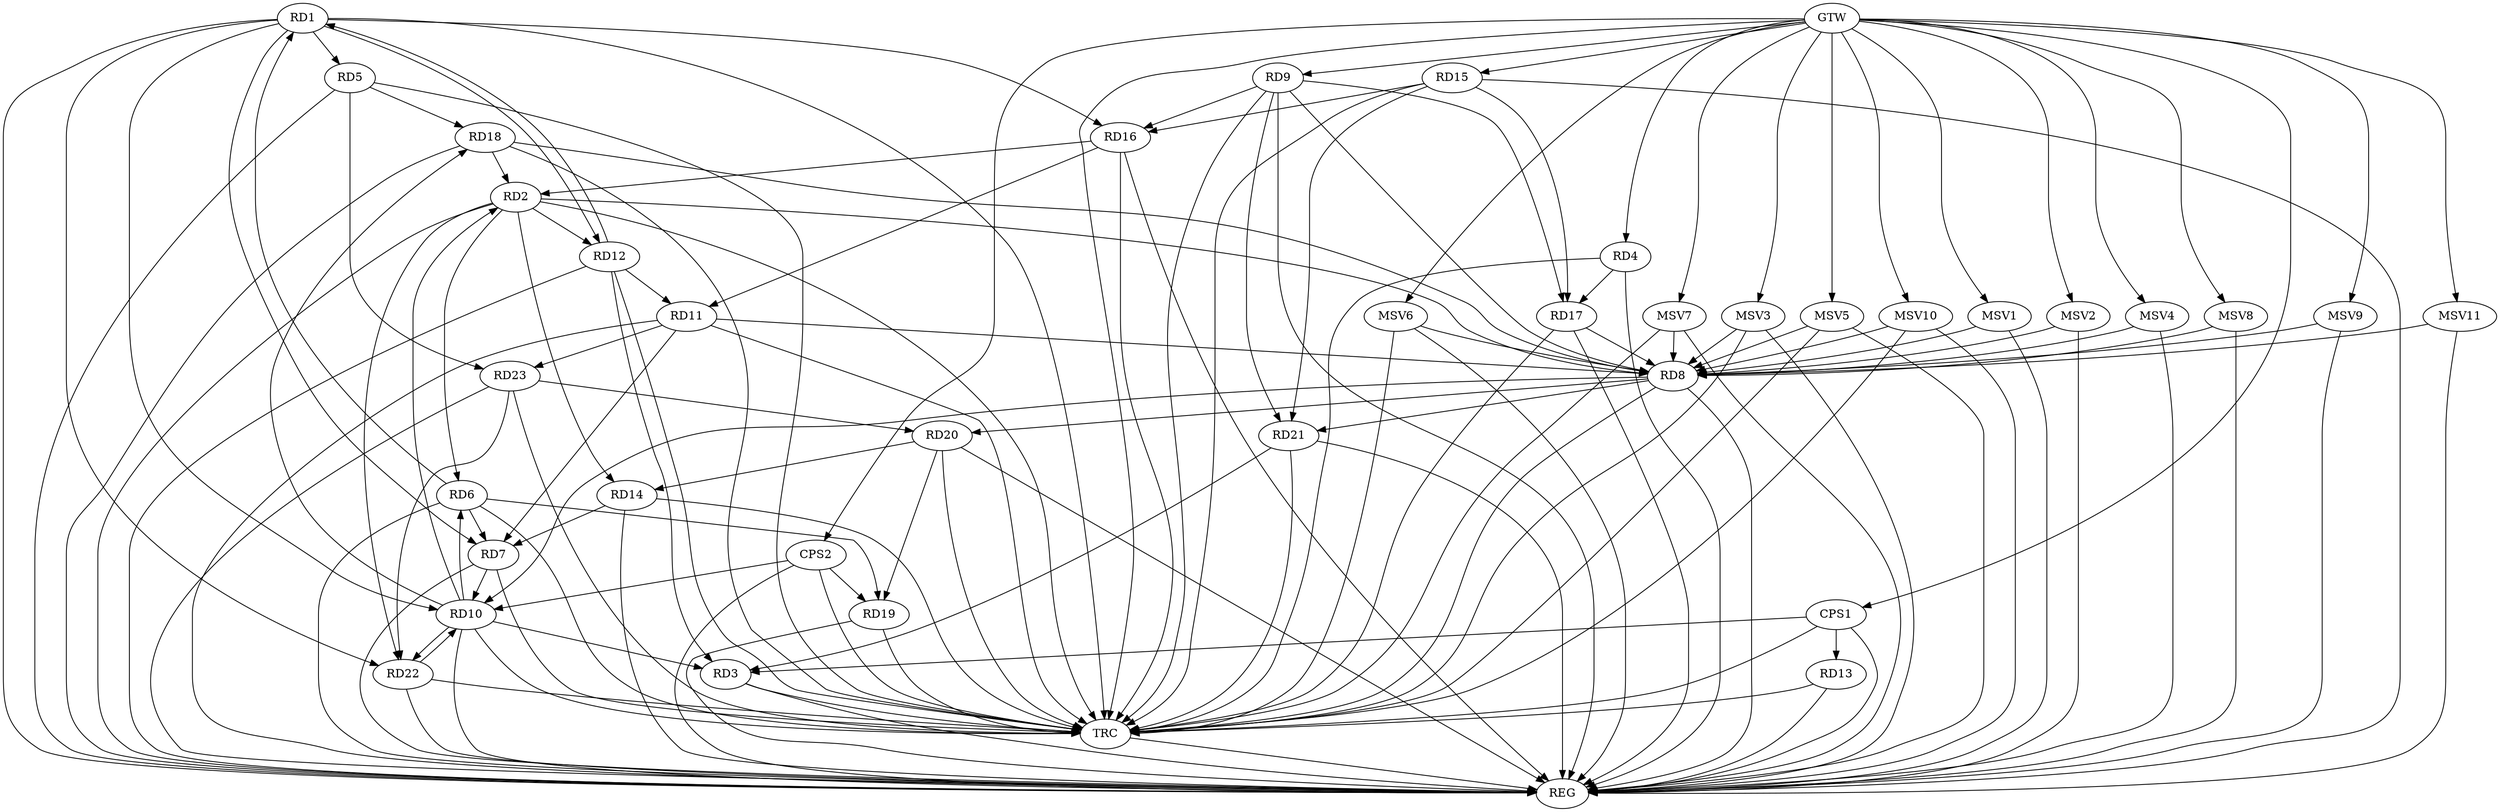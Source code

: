 strict digraph G {
  RD1 [ label="RD1" ];
  RD2 [ label="RD2" ];
  RD3 [ label="RD3" ];
  RD4 [ label="RD4" ];
  RD5 [ label="RD5" ];
  RD6 [ label="RD6" ];
  RD7 [ label="RD7" ];
  RD8 [ label="RD8" ];
  RD9 [ label="RD9" ];
  RD10 [ label="RD10" ];
  RD11 [ label="RD11" ];
  RD12 [ label="RD12" ];
  RD13 [ label="RD13" ];
  RD14 [ label="RD14" ];
  RD15 [ label="RD15" ];
  RD16 [ label="RD16" ];
  RD17 [ label="RD17" ];
  RD18 [ label="RD18" ];
  RD19 [ label="RD19" ];
  RD20 [ label="RD20" ];
  RD21 [ label="RD21" ];
  RD22 [ label="RD22" ];
  RD23 [ label="RD23" ];
  CPS1 [ label="CPS1" ];
  CPS2 [ label="CPS2" ];
  GTW [ label="GTW" ];
  REG [ label="REG" ];
  TRC [ label="TRC" ];
  MSV1 [ label="MSV1" ];
  MSV2 [ label="MSV2" ];
  MSV3 [ label="MSV3" ];
  MSV4 [ label="MSV4" ];
  MSV5 [ label="MSV5" ];
  MSV6 [ label="MSV6" ];
  MSV7 [ label="MSV7" ];
  MSV8 [ label="MSV8" ];
  MSV9 [ label="MSV9" ];
  MSV10 [ label="MSV10" ];
  MSV11 [ label="MSV11" ];
  RD1 -> RD5;
  RD6 -> RD1;
  RD1 -> RD7;
  RD1 -> RD10;
  RD1 -> RD12;
  RD12 -> RD1;
  RD1 -> RD16;
  RD1 -> RD22;
  RD2 -> RD6;
  RD2 -> RD8;
  RD10 -> RD2;
  RD2 -> RD12;
  RD2 -> RD14;
  RD16 -> RD2;
  RD18 -> RD2;
  RD2 -> RD22;
  RD10 -> RD3;
  RD12 -> RD3;
  RD21 -> RD3;
  RD4 -> RD17;
  RD5 -> RD18;
  RD5 -> RD23;
  RD6 -> RD7;
  RD10 -> RD6;
  RD6 -> RD19;
  RD7 -> RD10;
  RD11 -> RD7;
  RD14 -> RD7;
  RD9 -> RD8;
  RD8 -> RD10;
  RD11 -> RD8;
  RD17 -> RD8;
  RD18 -> RD8;
  RD8 -> RD20;
  RD8 -> RD21;
  RD9 -> RD16;
  RD9 -> RD17;
  RD9 -> RD21;
  RD10 -> RD18;
  RD10 -> RD22;
  RD22 -> RD10;
  RD12 -> RD11;
  RD16 -> RD11;
  RD11 -> RD23;
  RD20 -> RD14;
  RD15 -> RD16;
  RD15 -> RD17;
  RD15 -> RD21;
  RD20 -> RD19;
  RD23 -> RD20;
  RD23 -> RD22;
  CPS1 -> RD3;
  CPS1 -> RD13;
  CPS2 -> RD19;
  CPS2 -> RD10;
  GTW -> RD4;
  GTW -> RD9;
  GTW -> RD15;
  GTW -> CPS1;
  GTW -> CPS2;
  RD1 -> REG;
  RD2 -> REG;
  RD3 -> REG;
  RD4 -> REG;
  RD5 -> REG;
  RD6 -> REG;
  RD7 -> REG;
  RD8 -> REG;
  RD9 -> REG;
  RD10 -> REG;
  RD11 -> REG;
  RD12 -> REG;
  RD13 -> REG;
  RD14 -> REG;
  RD15 -> REG;
  RD16 -> REG;
  RD17 -> REG;
  RD18 -> REG;
  RD19 -> REG;
  RD20 -> REG;
  RD21 -> REG;
  RD22 -> REG;
  RD23 -> REG;
  CPS1 -> REG;
  CPS2 -> REG;
  RD1 -> TRC;
  RD2 -> TRC;
  RD3 -> TRC;
  RD4 -> TRC;
  RD5 -> TRC;
  RD6 -> TRC;
  RD7 -> TRC;
  RD8 -> TRC;
  RD9 -> TRC;
  RD10 -> TRC;
  RD11 -> TRC;
  RD12 -> TRC;
  RD13 -> TRC;
  RD14 -> TRC;
  RD15 -> TRC;
  RD16 -> TRC;
  RD17 -> TRC;
  RD18 -> TRC;
  RD19 -> TRC;
  RD20 -> TRC;
  RD21 -> TRC;
  RD22 -> TRC;
  RD23 -> TRC;
  CPS1 -> TRC;
  CPS2 -> TRC;
  GTW -> TRC;
  TRC -> REG;
  MSV1 -> RD8;
  GTW -> MSV1;
  MSV1 -> REG;
  MSV2 -> RD8;
  MSV3 -> RD8;
  GTW -> MSV2;
  MSV2 -> REG;
  GTW -> MSV3;
  MSV3 -> REG;
  MSV3 -> TRC;
  MSV4 -> RD8;
  MSV5 -> RD8;
  GTW -> MSV4;
  MSV4 -> REG;
  GTW -> MSV5;
  MSV5 -> REG;
  MSV5 -> TRC;
  MSV6 -> RD8;
  GTW -> MSV6;
  MSV6 -> REG;
  MSV6 -> TRC;
  MSV7 -> RD8;
  MSV8 -> RD8;
  MSV9 -> RD8;
  GTW -> MSV7;
  MSV7 -> REG;
  MSV7 -> TRC;
  GTW -> MSV8;
  MSV8 -> REG;
  GTW -> MSV9;
  MSV9 -> REG;
  MSV10 -> RD8;
  GTW -> MSV10;
  MSV10 -> REG;
  MSV10 -> TRC;
  MSV11 -> RD8;
  GTW -> MSV11;
  MSV11 -> REG;
}
